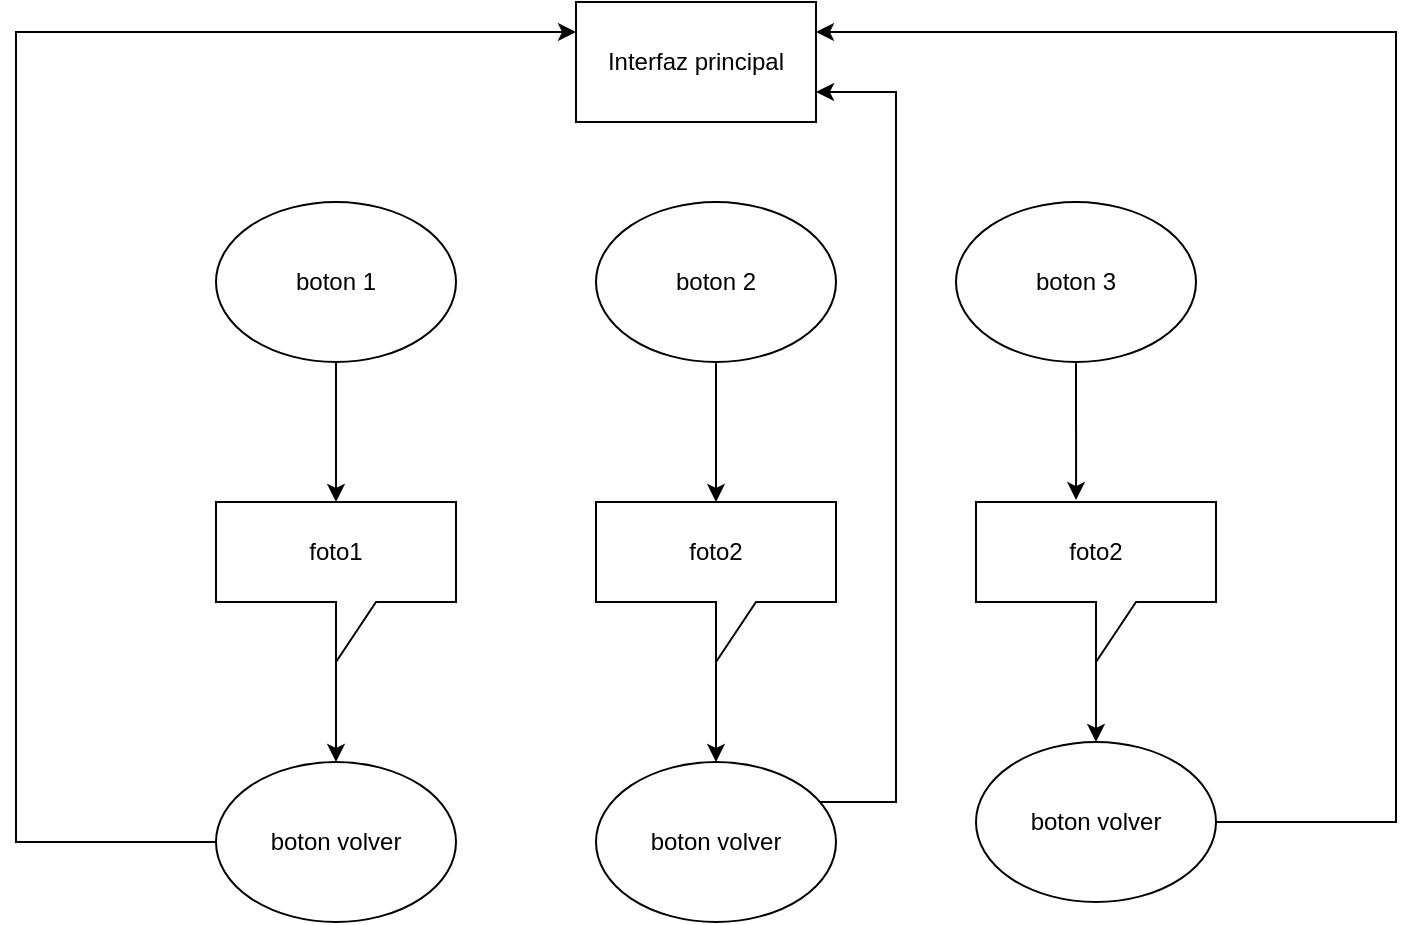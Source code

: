 <mxfile version="13.9.9" type="device"><diagram id="dGhTn5RI1BD3S8J7OI9m" name="Page-1"><mxGraphModel dx="942" dy="525" grid="1" gridSize="10" guides="1" tooltips="1" connect="1" arrows="1" fold="1" page="1" pageScale="1" pageWidth="827" pageHeight="1169" math="0" shadow="0"><root><mxCell id="0"/><mxCell id="1" parent="0"/><mxCell id="cPCFqPosZwh2U9XZ04ok-1" value="Interfaz principal" style="rounded=0;whiteSpace=wrap;html=1;" vertex="1" parent="1"><mxGeometry x="330" y="30" width="120" height="60" as="geometry"/></mxCell><mxCell id="cPCFqPosZwh2U9XZ04ok-8" style="edgeStyle=orthogonalEdgeStyle;rounded=0;orthogonalLoop=1;jettySize=auto;html=1;entryX=0.5;entryY=0;entryDx=0;entryDy=0;entryPerimeter=0;" edge="1" parent="1" source="cPCFqPosZwh2U9XZ04ok-2" target="cPCFqPosZwh2U9XZ04ok-5"><mxGeometry relative="1" as="geometry"/></mxCell><mxCell id="cPCFqPosZwh2U9XZ04ok-2" value="boton 1" style="ellipse;whiteSpace=wrap;html=1;" vertex="1" parent="1"><mxGeometry x="150" y="130" width="120" height="80" as="geometry"/></mxCell><mxCell id="cPCFqPosZwh2U9XZ04ok-9" style="edgeStyle=orthogonalEdgeStyle;rounded=0;orthogonalLoop=1;jettySize=auto;html=1;entryX=0.5;entryY=0;entryDx=0;entryDy=0;entryPerimeter=0;" edge="1" parent="1" source="cPCFqPosZwh2U9XZ04ok-3" target="cPCFqPosZwh2U9XZ04ok-6"><mxGeometry relative="1" as="geometry"/></mxCell><mxCell id="cPCFqPosZwh2U9XZ04ok-3" value="boton 2" style="ellipse;whiteSpace=wrap;html=1;" vertex="1" parent="1"><mxGeometry x="340" y="130" width="120" height="80" as="geometry"/></mxCell><mxCell id="cPCFqPosZwh2U9XZ04ok-12" style="edgeStyle=orthogonalEdgeStyle;rounded=0;orthogonalLoop=1;jettySize=auto;html=1;entryX=0.417;entryY=-0.012;entryDx=0;entryDy=0;entryPerimeter=0;" edge="1" parent="1" source="cPCFqPosZwh2U9XZ04ok-4" target="cPCFqPosZwh2U9XZ04ok-7"><mxGeometry relative="1" as="geometry"/></mxCell><mxCell id="cPCFqPosZwh2U9XZ04ok-4" value="boton 3" style="ellipse;whiteSpace=wrap;html=1;" vertex="1" parent="1"><mxGeometry x="520" y="130" width="120" height="80" as="geometry"/></mxCell><mxCell id="cPCFqPosZwh2U9XZ04ok-13" style="edgeStyle=orthogonalEdgeStyle;rounded=0;orthogonalLoop=1;jettySize=auto;html=1;entryX=0;entryY=0.25;entryDx=0;entryDy=0;exitX=0;exitY=0.5;exitDx=0;exitDy=0;" edge="1" parent="1" source="cPCFqPosZwh2U9XZ04ok-16" target="cPCFqPosZwh2U9XZ04ok-1"><mxGeometry relative="1" as="geometry"><mxPoint x="50" y="50" as="targetPoint"/><Array as="points"><mxPoint x="50" y="450"/><mxPoint x="50" y="45"/></Array></mxGeometry></mxCell><mxCell id="cPCFqPosZwh2U9XZ04ok-19" style="edgeStyle=orthogonalEdgeStyle;rounded=0;orthogonalLoop=1;jettySize=auto;html=1;entryX=0.5;entryY=0;entryDx=0;entryDy=0;" edge="1" parent="1" source="cPCFqPosZwh2U9XZ04ok-5" target="cPCFqPosZwh2U9XZ04ok-16"><mxGeometry relative="1" as="geometry"/></mxCell><mxCell id="cPCFqPosZwh2U9XZ04ok-5" value="foto1" style="shape=callout;whiteSpace=wrap;html=1;perimeter=calloutPerimeter;" vertex="1" parent="1"><mxGeometry x="150" y="280" width="120" height="80" as="geometry"/></mxCell><mxCell id="cPCFqPosZwh2U9XZ04ok-14" style="edgeStyle=orthogonalEdgeStyle;rounded=0;orthogonalLoop=1;jettySize=auto;html=1;entryX=1;entryY=0.75;entryDx=0;entryDy=0;" edge="1" parent="1" target="cPCFqPosZwh2U9XZ04ok-1"><mxGeometry relative="1" as="geometry"><mxPoint x="490" y="80" as="targetPoint"/><mxPoint x="450" y="430" as="sourcePoint"/><Array as="points"><mxPoint x="400" y="430"/><mxPoint x="490" y="430"/><mxPoint x="490" y="75"/></Array></mxGeometry></mxCell><mxCell id="cPCFqPosZwh2U9XZ04ok-20" style="edgeStyle=orthogonalEdgeStyle;rounded=0;orthogonalLoop=1;jettySize=auto;html=1;entryX=0.5;entryY=0;entryDx=0;entryDy=0;" edge="1" parent="1" source="cPCFqPosZwh2U9XZ04ok-6" target="cPCFqPosZwh2U9XZ04ok-17"><mxGeometry relative="1" as="geometry"/></mxCell><mxCell id="cPCFqPosZwh2U9XZ04ok-6" value="foto2" style="shape=callout;whiteSpace=wrap;html=1;perimeter=calloutPerimeter;" vertex="1" parent="1"><mxGeometry x="340" y="280" width="120" height="80" as="geometry"/></mxCell><mxCell id="cPCFqPosZwh2U9XZ04ok-15" style="edgeStyle=orthogonalEdgeStyle;rounded=0;orthogonalLoop=1;jettySize=auto;html=1;entryX=1;entryY=0.25;entryDx=0;entryDy=0;exitX=1;exitY=0.5;exitDx=0;exitDy=0;" edge="1" parent="1" source="cPCFqPosZwh2U9XZ04ok-18" target="cPCFqPosZwh2U9XZ04ok-1"><mxGeometry relative="1" as="geometry"><mxPoint x="740" y="50" as="targetPoint"/><Array as="points"><mxPoint x="740" y="440"/><mxPoint x="740" y="45"/></Array></mxGeometry></mxCell><mxCell id="cPCFqPosZwh2U9XZ04ok-21" style="edgeStyle=orthogonalEdgeStyle;rounded=0;orthogonalLoop=1;jettySize=auto;html=1;exitX=0;exitY=0;exitDx=60;exitDy=80;exitPerimeter=0;" edge="1" parent="1" source="cPCFqPosZwh2U9XZ04ok-7" target="cPCFqPosZwh2U9XZ04ok-18"><mxGeometry relative="1" as="geometry"/></mxCell><mxCell id="cPCFqPosZwh2U9XZ04ok-7" value="foto2" style="shape=callout;whiteSpace=wrap;html=1;perimeter=calloutPerimeter;" vertex="1" parent="1"><mxGeometry x="530" y="280" width="120" height="80" as="geometry"/></mxCell><mxCell id="cPCFqPosZwh2U9XZ04ok-16" value="boton volver" style="ellipse;whiteSpace=wrap;html=1;" vertex="1" parent="1"><mxGeometry x="150" y="410" width="120" height="80" as="geometry"/></mxCell><mxCell id="cPCFqPosZwh2U9XZ04ok-17" value="boton volver" style="ellipse;whiteSpace=wrap;html=1;" vertex="1" parent="1"><mxGeometry x="340" y="410" width="120" height="80" as="geometry"/></mxCell><mxCell id="cPCFqPosZwh2U9XZ04ok-18" value="boton volver" style="ellipse;whiteSpace=wrap;html=1;" vertex="1" parent="1"><mxGeometry x="530" y="400" width="120" height="80" as="geometry"/></mxCell></root></mxGraphModel></diagram></mxfile>
